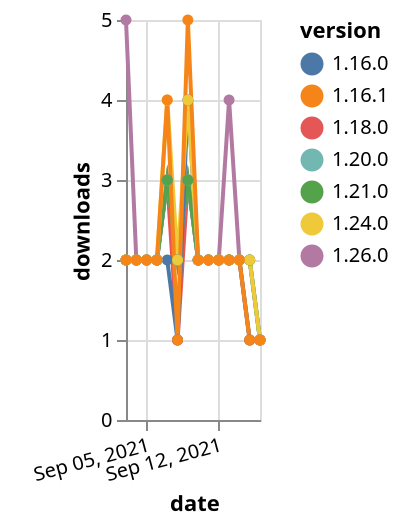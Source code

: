 {"$schema": "https://vega.github.io/schema/vega-lite/v5.json", "description": "A simple bar chart with embedded data.", "data": {"values": [{"date": "2021-09-03", "total": 1620, "delta": 2, "version": "1.18.0"}, {"date": "2021-09-04", "total": 1622, "delta": 2, "version": "1.18.0"}, {"date": "2021-09-05", "total": 1624, "delta": 2, "version": "1.18.0"}, {"date": "2021-09-06", "total": 1626, "delta": 2, "version": "1.18.0"}, {"date": "2021-09-07", "total": 1629, "delta": 3, "version": "1.18.0"}, {"date": "2021-09-08", "total": 1630, "delta": 1, "version": "1.18.0"}, {"date": "2021-09-09", "total": 1633, "delta": 3, "version": "1.18.0"}, {"date": "2021-09-10", "total": 1635, "delta": 2, "version": "1.18.0"}, {"date": "2021-09-11", "total": 1637, "delta": 2, "version": "1.18.0"}, {"date": "2021-09-12", "total": 1639, "delta": 2, "version": "1.18.0"}, {"date": "2021-09-13", "total": 1641, "delta": 2, "version": "1.18.0"}, {"date": "2021-09-14", "total": 1643, "delta": 2, "version": "1.18.0"}, {"date": "2021-09-15", "total": 1644, "delta": 1, "version": "1.18.0"}, {"date": "2021-09-16", "total": 1645, "delta": 1, "version": "1.18.0"}, {"date": "2021-09-03", "total": 224, "delta": 5, "version": "1.26.0"}, {"date": "2021-09-04", "total": 226, "delta": 2, "version": "1.26.0"}, {"date": "2021-09-05", "total": 228, "delta": 2, "version": "1.26.0"}, {"date": "2021-09-06", "total": 230, "delta": 2, "version": "1.26.0"}, {"date": "2021-09-07", "total": 233, "delta": 3, "version": "1.26.0"}, {"date": "2021-09-08", "total": 235, "delta": 2, "version": "1.26.0"}, {"date": "2021-09-09", "total": 238, "delta": 3, "version": "1.26.0"}, {"date": "2021-09-10", "total": 240, "delta": 2, "version": "1.26.0"}, {"date": "2021-09-11", "total": 242, "delta": 2, "version": "1.26.0"}, {"date": "2021-09-12", "total": 244, "delta": 2, "version": "1.26.0"}, {"date": "2021-09-13", "total": 248, "delta": 4, "version": "1.26.0"}, {"date": "2021-09-14", "total": 250, "delta": 2, "version": "1.26.0"}, {"date": "2021-09-15", "total": 252, "delta": 2, "version": "1.26.0"}, {"date": "2021-09-16", "total": 253, "delta": 1, "version": "1.26.0"}, {"date": "2021-09-03", "total": 1461, "delta": 2, "version": "1.20.0"}, {"date": "2021-09-04", "total": 1463, "delta": 2, "version": "1.20.0"}, {"date": "2021-09-05", "total": 1465, "delta": 2, "version": "1.20.0"}, {"date": "2021-09-06", "total": 1467, "delta": 2, "version": "1.20.0"}, {"date": "2021-09-07", "total": 1470, "delta": 3, "version": "1.20.0"}, {"date": "2021-09-08", "total": 1472, "delta": 2, "version": "1.20.0"}, {"date": "2021-09-09", "total": 1475, "delta": 3, "version": "1.20.0"}, {"date": "2021-09-10", "total": 1477, "delta": 2, "version": "1.20.0"}, {"date": "2021-09-11", "total": 1479, "delta": 2, "version": "1.20.0"}, {"date": "2021-09-12", "total": 1481, "delta": 2, "version": "1.20.0"}, {"date": "2021-09-13", "total": 1483, "delta": 2, "version": "1.20.0"}, {"date": "2021-09-14", "total": 1485, "delta": 2, "version": "1.20.0"}, {"date": "2021-09-15", "total": 1487, "delta": 2, "version": "1.20.0"}, {"date": "2021-09-16", "total": 1488, "delta": 1, "version": "1.20.0"}, {"date": "2021-09-03", "total": 994, "delta": 2, "version": "1.21.0"}, {"date": "2021-09-04", "total": 996, "delta": 2, "version": "1.21.0"}, {"date": "2021-09-05", "total": 998, "delta": 2, "version": "1.21.0"}, {"date": "2021-09-06", "total": 1000, "delta": 2, "version": "1.21.0"}, {"date": "2021-09-07", "total": 1003, "delta": 3, "version": "1.21.0"}, {"date": "2021-09-08", "total": 1005, "delta": 2, "version": "1.21.0"}, {"date": "2021-09-09", "total": 1008, "delta": 3, "version": "1.21.0"}, {"date": "2021-09-10", "total": 1010, "delta": 2, "version": "1.21.0"}, {"date": "2021-09-11", "total": 1012, "delta": 2, "version": "1.21.0"}, {"date": "2021-09-12", "total": 1014, "delta": 2, "version": "1.21.0"}, {"date": "2021-09-13", "total": 1016, "delta": 2, "version": "1.21.0"}, {"date": "2021-09-14", "total": 1018, "delta": 2, "version": "1.21.0"}, {"date": "2021-09-15", "total": 1020, "delta": 2, "version": "1.21.0"}, {"date": "2021-09-16", "total": 1021, "delta": 1, "version": "1.21.0"}, {"date": "2021-09-03", "total": 1877, "delta": 2, "version": "1.16.0"}, {"date": "2021-09-04", "total": 1879, "delta": 2, "version": "1.16.0"}, {"date": "2021-09-05", "total": 1881, "delta": 2, "version": "1.16.0"}, {"date": "2021-09-06", "total": 1883, "delta": 2, "version": "1.16.0"}, {"date": "2021-09-07", "total": 1885, "delta": 2, "version": "1.16.0"}, {"date": "2021-09-08", "total": 1886, "delta": 1, "version": "1.16.0"}, {"date": "2021-09-09", "total": 1890, "delta": 4, "version": "1.16.0"}, {"date": "2021-09-10", "total": 1892, "delta": 2, "version": "1.16.0"}, {"date": "2021-09-11", "total": 1894, "delta": 2, "version": "1.16.0"}, {"date": "2021-09-12", "total": 1896, "delta": 2, "version": "1.16.0"}, {"date": "2021-09-13", "total": 1898, "delta": 2, "version": "1.16.0"}, {"date": "2021-09-14", "total": 1900, "delta": 2, "version": "1.16.0"}, {"date": "2021-09-15", "total": 1901, "delta": 1, "version": "1.16.0"}, {"date": "2021-09-16", "total": 1902, "delta": 1, "version": "1.16.0"}, {"date": "2021-09-03", "total": 696, "delta": 2, "version": "1.24.0"}, {"date": "2021-09-04", "total": 698, "delta": 2, "version": "1.24.0"}, {"date": "2021-09-05", "total": 700, "delta": 2, "version": "1.24.0"}, {"date": "2021-09-06", "total": 702, "delta": 2, "version": "1.24.0"}, {"date": "2021-09-07", "total": 706, "delta": 4, "version": "1.24.0"}, {"date": "2021-09-08", "total": 708, "delta": 2, "version": "1.24.0"}, {"date": "2021-09-09", "total": 712, "delta": 4, "version": "1.24.0"}, {"date": "2021-09-10", "total": 714, "delta": 2, "version": "1.24.0"}, {"date": "2021-09-11", "total": 716, "delta": 2, "version": "1.24.0"}, {"date": "2021-09-12", "total": 718, "delta": 2, "version": "1.24.0"}, {"date": "2021-09-13", "total": 720, "delta": 2, "version": "1.24.0"}, {"date": "2021-09-14", "total": 722, "delta": 2, "version": "1.24.0"}, {"date": "2021-09-15", "total": 724, "delta": 2, "version": "1.24.0"}, {"date": "2021-09-16", "total": 725, "delta": 1, "version": "1.24.0"}, {"date": "2021-09-03", "total": 2186, "delta": 2, "version": "1.16.1"}, {"date": "2021-09-04", "total": 2188, "delta": 2, "version": "1.16.1"}, {"date": "2021-09-05", "total": 2190, "delta": 2, "version": "1.16.1"}, {"date": "2021-09-06", "total": 2192, "delta": 2, "version": "1.16.1"}, {"date": "2021-09-07", "total": 2196, "delta": 4, "version": "1.16.1"}, {"date": "2021-09-08", "total": 2197, "delta": 1, "version": "1.16.1"}, {"date": "2021-09-09", "total": 2202, "delta": 5, "version": "1.16.1"}, {"date": "2021-09-10", "total": 2204, "delta": 2, "version": "1.16.1"}, {"date": "2021-09-11", "total": 2206, "delta": 2, "version": "1.16.1"}, {"date": "2021-09-12", "total": 2208, "delta": 2, "version": "1.16.1"}, {"date": "2021-09-13", "total": 2210, "delta": 2, "version": "1.16.1"}, {"date": "2021-09-14", "total": 2212, "delta": 2, "version": "1.16.1"}, {"date": "2021-09-15", "total": 2213, "delta": 1, "version": "1.16.1"}, {"date": "2021-09-16", "total": 2214, "delta": 1, "version": "1.16.1"}]}, "width": "container", "mark": {"type": "line", "point": {"filled": true}}, "encoding": {"x": {"field": "date", "type": "temporal", "timeUnit": "yearmonthdate", "title": "date", "axis": {"labelAngle": -15}}, "y": {"field": "delta", "type": "quantitative", "title": "downloads"}, "color": {"field": "version", "type": "nominal"}, "tooltip": {"field": "delta"}}}